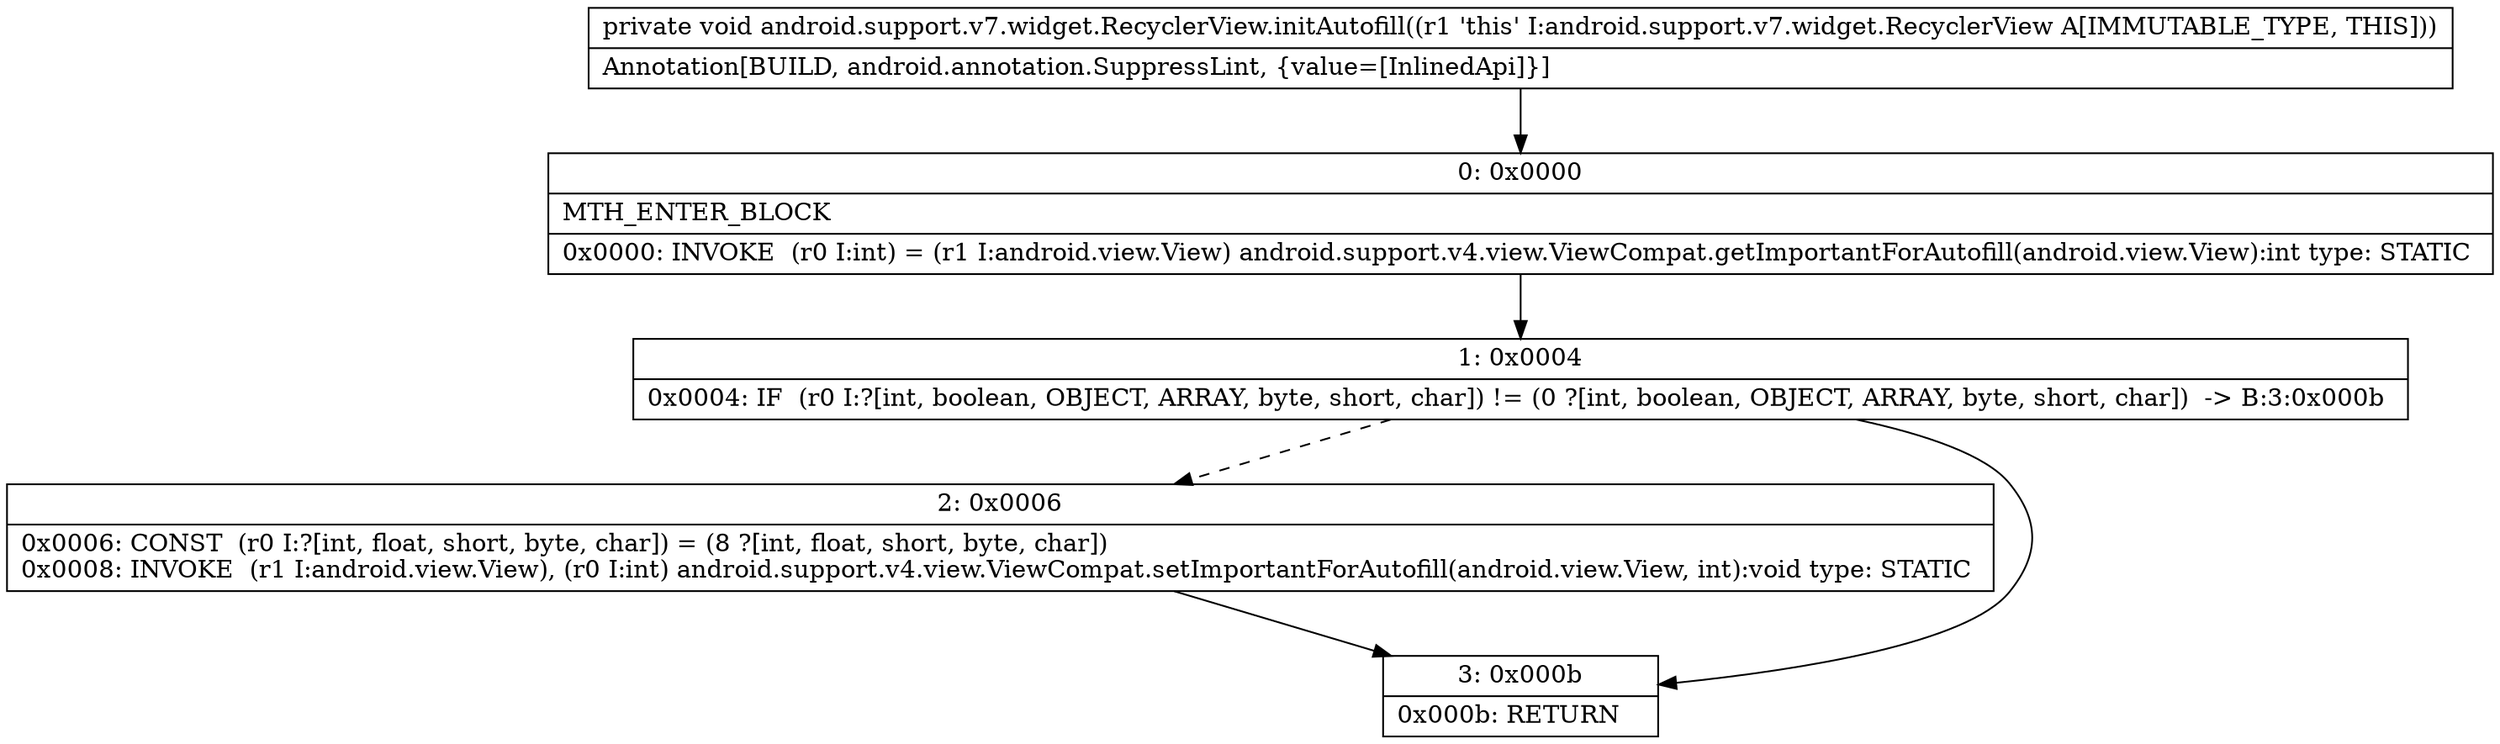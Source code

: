 digraph "CFG forandroid.support.v7.widget.RecyclerView.initAutofill()V" {
Node_0 [shape=record,label="{0\:\ 0x0000|MTH_ENTER_BLOCK\l|0x0000: INVOKE  (r0 I:int) = (r1 I:android.view.View) android.support.v4.view.ViewCompat.getImportantForAutofill(android.view.View):int type: STATIC \l}"];
Node_1 [shape=record,label="{1\:\ 0x0004|0x0004: IF  (r0 I:?[int, boolean, OBJECT, ARRAY, byte, short, char]) != (0 ?[int, boolean, OBJECT, ARRAY, byte, short, char])  \-\> B:3:0x000b \l}"];
Node_2 [shape=record,label="{2\:\ 0x0006|0x0006: CONST  (r0 I:?[int, float, short, byte, char]) = (8 ?[int, float, short, byte, char]) \l0x0008: INVOKE  (r1 I:android.view.View), (r0 I:int) android.support.v4.view.ViewCompat.setImportantForAutofill(android.view.View, int):void type: STATIC \l}"];
Node_3 [shape=record,label="{3\:\ 0x000b|0x000b: RETURN   \l}"];
MethodNode[shape=record,label="{private void android.support.v7.widget.RecyclerView.initAutofill((r1 'this' I:android.support.v7.widget.RecyclerView A[IMMUTABLE_TYPE, THIS]))  | Annotation[BUILD, android.annotation.SuppressLint, \{value=[InlinedApi]\}]\l}"];
MethodNode -> Node_0;
Node_0 -> Node_1;
Node_1 -> Node_2[style=dashed];
Node_1 -> Node_3;
Node_2 -> Node_3;
}

